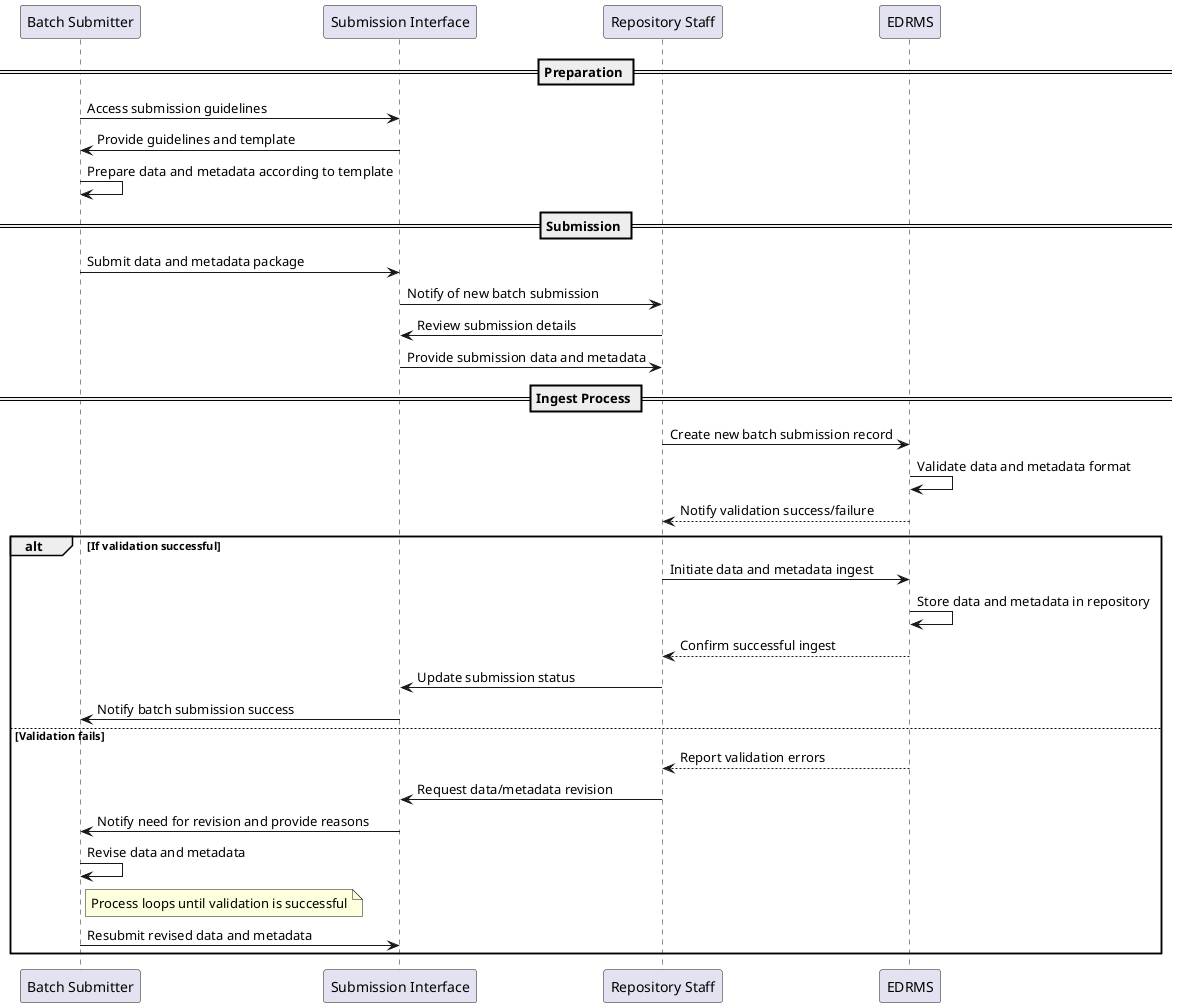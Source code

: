 @startuml
participant "Batch Submitter" as BS
participant "Submission Interface" as SI
participant "Repository Staff" as RS
participant "EDRMS" as EDRMS

== Preparation ==
BS -> SI : Access submission guidelines
SI -> BS : Provide guidelines and template

BS -> BS : Prepare data and metadata according to template

== Submission ==
BS -> SI : Submit data and metadata package

SI -> RS : Notify of new batch submission
RS -> SI : Review submission details
SI -> RS : Provide submission data and metadata

== Ingest Process ==
RS -> EDRMS : Create new batch submission record
EDRMS -> EDRMS : Validate data and metadata format
EDRMS --> RS : Notify validation success/failure

alt If validation successful
    RS -> EDRMS : Initiate data and metadata ingest
    EDRMS -> EDRMS : Store data and metadata in repository
    EDRMS --> RS : Confirm successful ingest
    RS -> SI : Update submission status
    SI -> BS : Notify batch submission success
else Validation fails
    EDRMS --> RS : Report validation errors
    RS -> SI : Request data/metadata revision
    SI -> BS : Notify need for revision and provide reasons
    BS -> BS : Revise data and metadata
    note right of BS : Process loops until validation is successful
    BS -> SI : Resubmit revised data and metadata
end


@enduml